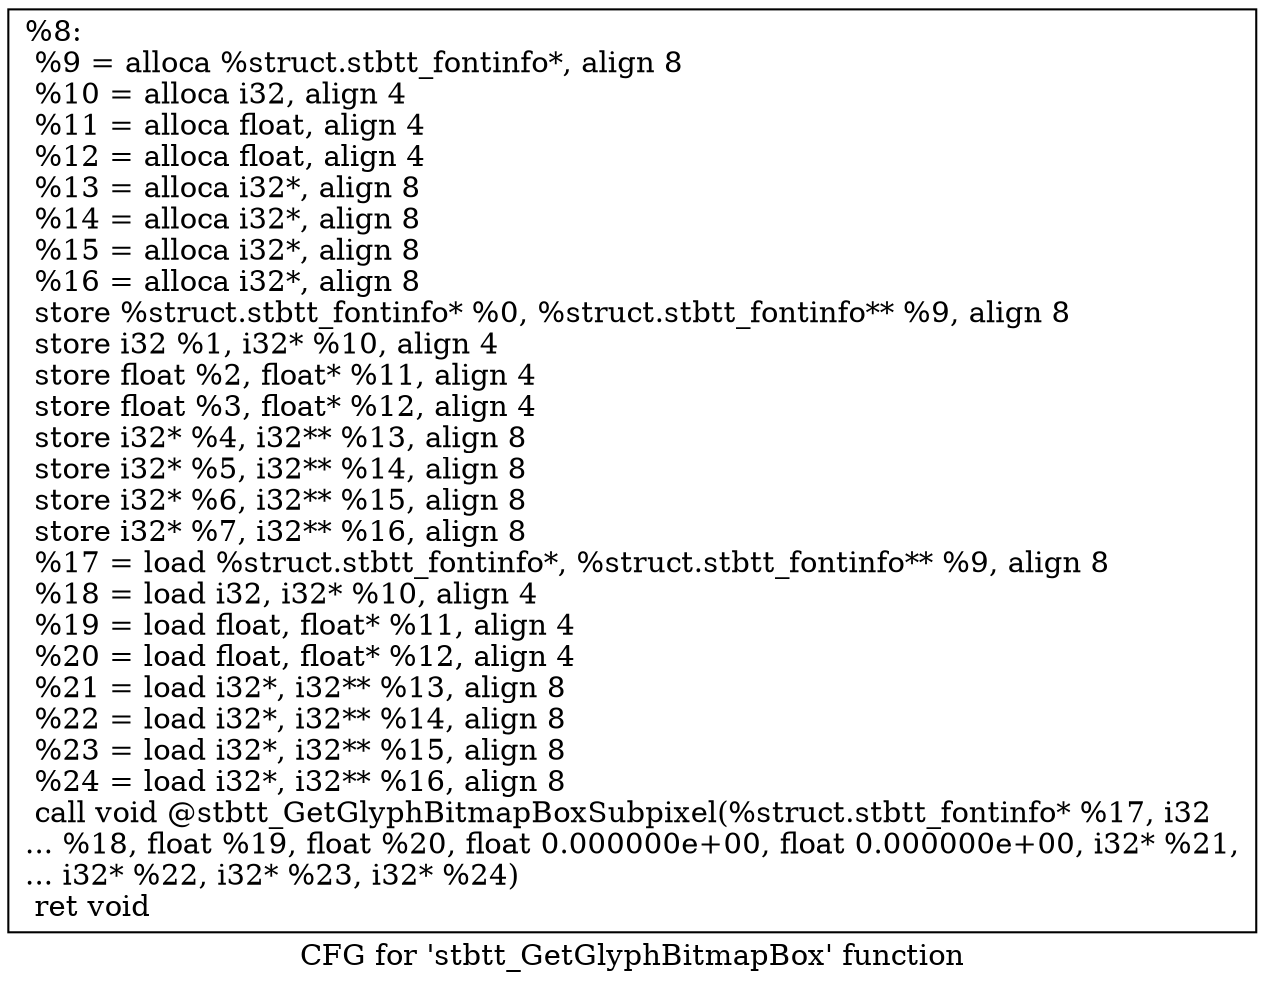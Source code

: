 digraph "CFG for 'stbtt_GetGlyphBitmapBox' function" {
	label="CFG for 'stbtt_GetGlyphBitmapBox' function";

	Node0x2a18bb0 [shape=record,label="{%8:\l  %9 = alloca %struct.stbtt_fontinfo*, align 8\l  %10 = alloca i32, align 4\l  %11 = alloca float, align 4\l  %12 = alloca float, align 4\l  %13 = alloca i32*, align 8\l  %14 = alloca i32*, align 8\l  %15 = alloca i32*, align 8\l  %16 = alloca i32*, align 8\l  store %struct.stbtt_fontinfo* %0, %struct.stbtt_fontinfo** %9, align 8\l  store i32 %1, i32* %10, align 4\l  store float %2, float* %11, align 4\l  store float %3, float* %12, align 4\l  store i32* %4, i32** %13, align 8\l  store i32* %5, i32** %14, align 8\l  store i32* %6, i32** %15, align 8\l  store i32* %7, i32** %16, align 8\l  %17 = load %struct.stbtt_fontinfo*, %struct.stbtt_fontinfo** %9, align 8\l  %18 = load i32, i32* %10, align 4\l  %19 = load float, float* %11, align 4\l  %20 = load float, float* %12, align 4\l  %21 = load i32*, i32** %13, align 8\l  %22 = load i32*, i32** %14, align 8\l  %23 = load i32*, i32** %15, align 8\l  %24 = load i32*, i32** %16, align 8\l  call void @stbtt_GetGlyphBitmapBoxSubpixel(%struct.stbtt_fontinfo* %17, i32\l... %18, float %19, float %20, float 0.000000e+00, float 0.000000e+00, i32* %21,\l... i32* %22, i32* %23, i32* %24)\l  ret void\l}"];
}
